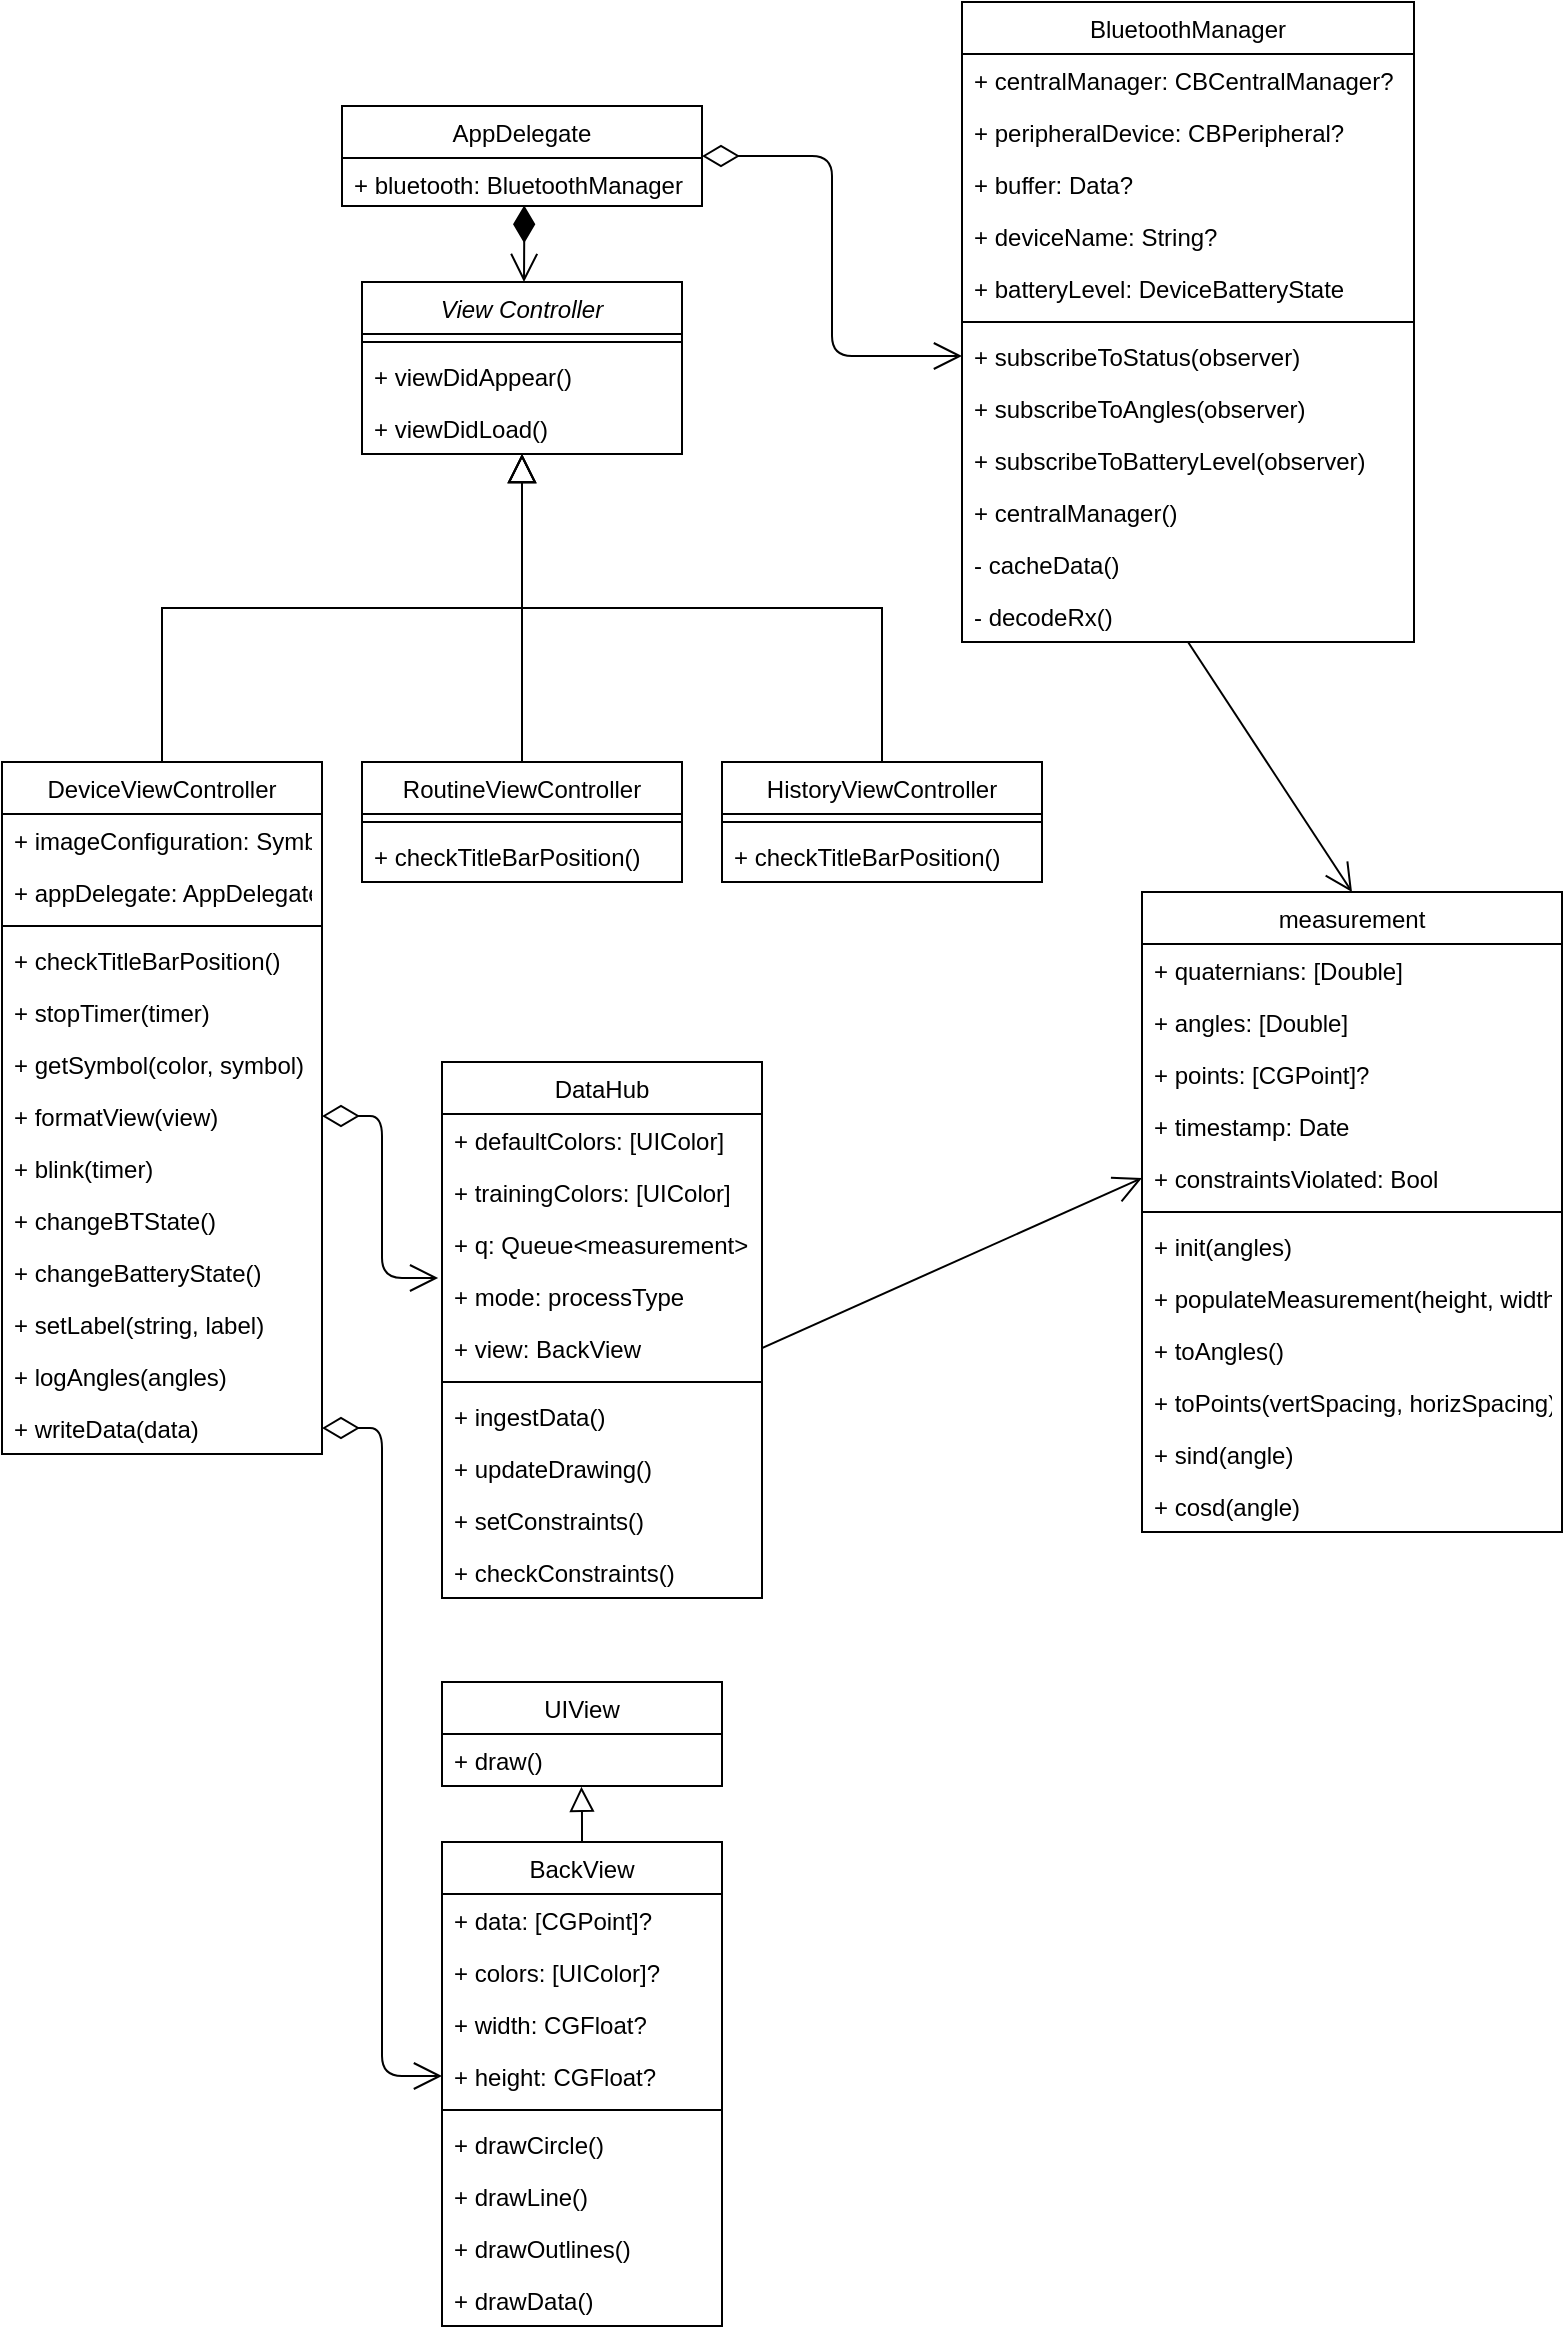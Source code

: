 <mxfile version="13.0.0" type="google"><diagram id="C5RBs43oDa-KdzZeNtuy" name="Page-1"><mxGraphModel dx="1426" dy="1714" grid="1" gridSize="10" guides="1" tooltips="1" connect="1" arrows="1" fold="1" page="1" pageScale="1" pageWidth="827" pageHeight="1169" math="0" shadow="0"><root><mxCell id="WIyWlLk6GJQsqaUBKTNV-0"/><mxCell id="WIyWlLk6GJQsqaUBKTNV-1" parent="WIyWlLk6GJQsqaUBKTNV-0"/><mxCell id="zkfFHV4jXpPFQw0GAbJ--12" value="" style="endArrow=block;endSize=12;endFill=0;shadow=0;strokeWidth=1;rounded=0;edgeStyle=elbowEdgeStyle;elbow=vertical;" parent="WIyWlLk6GJQsqaUBKTNV-1" source="zkfFHV4jXpPFQw0GAbJ--6" target="zkfFHV4jXpPFQw0GAbJ--0" edge="1"><mxGeometry width="160" relative="1" as="geometry"><mxPoint x="204" y="227" as="sourcePoint"/><mxPoint x="204" y="227" as="targetPoint"/></mxGeometry></mxCell><mxCell id="zkfFHV4jXpPFQw0GAbJ--16" value="" style="endArrow=block;endSize=12;endFill=0;shadow=0;strokeWidth=1;rounded=0;edgeStyle=elbowEdgeStyle;elbow=vertical;" parent="WIyWlLk6GJQsqaUBKTNV-1" source="zkfFHV4jXpPFQw0GAbJ--13" target="zkfFHV4jXpPFQw0GAbJ--0" edge="1"><mxGeometry width="160" relative="1" as="geometry"><mxPoint x="214" y="397" as="sourcePoint"/><mxPoint x="314" y="295" as="targetPoint"/></mxGeometry></mxCell><mxCell id="18sdfR9JPC7yHJMTR8Bw-5" value="" style="endArrow=block;endSize=12;endFill=0;shadow=0;strokeWidth=1;rounded=0;edgeStyle=elbowEdgeStyle;elbow=vertical;exitX=0.5;exitY=0;exitDx=0;exitDy=0;" edge="1" parent="WIyWlLk6GJQsqaUBKTNV-1" source="18sdfR9JPC7yHJMTR8Bw-2" target="zkfFHV4jXpPFQw0GAbJ--5"><mxGeometry width="160" relative="1" as="geometry"><mxPoint x="294" y="394" as="sourcePoint"/><mxPoint x="304" y="284" as="targetPoint"/></mxGeometry></mxCell><mxCell id="18sdfR9JPC7yHJMTR8Bw-11" value="" style="endArrow=open;html=1;endSize=12;startArrow=diamondThin;startSize=16;startFill=0;edgeStyle=orthogonalEdgeStyle;align=left;verticalAlign=bottom;exitX=1;exitY=0.5;exitDx=0;exitDy=0;" edge="1" parent="WIyWlLk6GJQsqaUBKTNV-1" source="18sdfR9JPC7yHJMTR8Bw-86" target="18sdfR9JPC7yHJMTR8Bw-49"><mxGeometry x="-0.03" y="102" relative="1" as="geometry"><mxPoint x="364" y="183" as="sourcePoint"/><mxPoint x="424" y="174" as="targetPoint"/><mxPoint x="-87" y="-101" as="offset"/></mxGeometry></mxCell><mxCell id="18sdfR9JPC7yHJMTR8Bw-23" value="" style="endArrow=open;endSize=12;html=1;entryX=0.5;entryY=0;entryDx=0;entryDy=0;exitX=0.5;exitY=1;exitDx=0;exitDy=0;" edge="1" parent="WIyWlLk6GJQsqaUBKTNV-1" source="18sdfR9JPC7yHJMTR8Bw-7" target="18sdfR9JPC7yHJMTR8Bw-13"><mxGeometry width="160" relative="1" as="geometry"><mxPoint x="554" y="264" as="sourcePoint"/><mxPoint x="704" y="314" as="targetPoint"/></mxGeometry></mxCell><mxCell id="18sdfR9JPC7yHJMTR8Bw-24" value="" style="endArrow=open;endSize=12;html=1;entryX=0;entryY=0.5;entryDx=0;entryDy=0;exitX=1;exitY=0.5;exitDx=0;exitDy=0;" edge="1" parent="WIyWlLk6GJQsqaUBKTNV-1" source="18sdfR9JPC7yHJMTR8Bw-39" target="18sdfR9JPC7yHJMTR8Bw-29"><mxGeometry width="160" relative="1" as="geometry"><mxPoint x="775" y="334" as="sourcePoint"/><mxPoint x="774" y="344" as="targetPoint"/></mxGeometry></mxCell><mxCell id="18sdfR9JPC7yHJMTR8Bw-93" value="" style="endArrow=open;html=1;endSize=12;startArrow=diamondThin;startSize=16;startFill=1;edgeStyle=orthogonalEdgeStyle;align=left;verticalAlign=bottom;exitX=0.506;exitY=0.987;exitDx=0;exitDy=0;exitPerimeter=0;" edge="1" parent="WIyWlLk6GJQsqaUBKTNV-1" source="18sdfR9JPC7yHJMTR8Bw-92"><mxGeometry x="0.487" y="69" relative="1" as="geometry"><mxPoint x="264" y="274" as="sourcePoint"/><mxPoint x="285" y="144" as="targetPoint"/><mxPoint x="-1" y="-1" as="offset"/></mxGeometry></mxCell><mxCell id="18sdfR9JPC7yHJMTR8Bw-94" value="" style="endArrow=block;endFill=0;html=1;edgeStyle=orthogonalEdgeStyle;align=left;verticalAlign=top;exitX=0.5;exitY=0;exitDx=0;exitDy=0;entryX=0.498;entryY=1.013;entryDx=0;entryDy=0;entryPerimeter=0;endSize=10;startSize=6;" edge="1" parent="WIyWlLk6GJQsqaUBKTNV-1" source="18sdfR9JPC7yHJMTR8Bw-55" target="18sdfR9JPC7yHJMTR8Bw-66"><mxGeometry x="-0.277" y="-100" relative="1" as="geometry"><mxPoint x="264" y="674" as="sourcePoint"/><mxPoint x="424" y="674" as="targetPoint"/><mxPoint as="offset"/></mxGeometry></mxCell><mxCell id="18sdfR9JPC7yHJMTR8Bw-95" value="" style="resizable=0;html=1;align=left;verticalAlign=bottom;labelBackgroundColor=#ffffff;fontSize=10;" connectable="0" vertex="1" parent="18sdfR9JPC7yHJMTR8Bw-94"><mxGeometry x="-1" relative="1" as="geometry"/></mxCell><mxCell id="18sdfR9JPC7yHJMTR8Bw-107" value="" style="endArrow=open;html=1;endSize=12;startArrow=diamondThin;startSize=16;startFill=0;edgeStyle=orthogonalEdgeStyle;align=left;verticalAlign=bottom;entryX=0;entryY=0.5;entryDx=0;entryDy=0;exitX=1;exitY=0.5;exitDx=0;exitDy=0;" edge="1" parent="WIyWlLk6GJQsqaUBKTNV-1" source="18sdfR9JPC7yHJMTR8Bw-85" target="18sdfR9JPC7yHJMTR8Bw-67"><mxGeometry x="-1" y="3" relative="1" as="geometry"><mxPoint x="94" y="734" as="sourcePoint"/><mxPoint x="394" y="494" as="targetPoint"/></mxGeometry></mxCell><mxCell id="18sdfR9JPC7yHJMTR8Bw-109" value="" style="endArrow=open;html=1;endSize=12;startArrow=diamondThin;startSize=16;startFill=0;edgeStyle=orthogonalEdgeStyle;align=left;verticalAlign=bottom;exitX=1;exitY=0.5;exitDx=0;exitDy=0;entryX=-0.012;entryY=1.154;entryDx=0;entryDy=0;entryPerimeter=0;" edge="1" parent="WIyWlLk6GJQsqaUBKTNV-1" source="18sdfR9JPC7yHJMTR8Bw-79" target="18sdfR9JPC7yHJMTR8Bw-20"><mxGeometry x="-1" y="3" relative="1" as="geometry"><mxPoint x="144" y="804" as="sourcePoint"/><mxPoint x="304" y="804" as="targetPoint"/></mxGeometry></mxCell><mxCell id="zkfFHV4jXpPFQw0GAbJ--6" value="DeviceViewController" style="swimlane;fontStyle=0;align=center;verticalAlign=top;childLayout=stackLayout;horizontal=1;startSize=26;horizontalStack=0;resizeParent=1;resizeLast=0;collapsible=1;marginBottom=0;rounded=0;shadow=0;strokeWidth=1;" parent="WIyWlLk6GJQsqaUBKTNV-1" vertex="1"><mxGeometry x="24" y="384" width="160" height="346" as="geometry"><mxRectangle x="130" y="380" width="160" height="26" as="alternateBounds"/></mxGeometry></mxCell><mxCell id="zkfFHV4jXpPFQw0GAbJ--7" value="+ imageConfiguration: SymbolConfiguration" style="text;align=left;verticalAlign=top;spacingLeft=4;spacingRight=4;overflow=hidden;rotatable=0;points=[[0,0.5],[1,0.5]];portConstraint=eastwest;" parent="zkfFHV4jXpPFQw0GAbJ--6" vertex="1"><mxGeometry y="26" width="160" height="26" as="geometry"/></mxCell><mxCell id="zkfFHV4jXpPFQw0GAbJ--8" value="+ appDelegate: AppDelegate?" style="text;align=left;verticalAlign=top;spacingLeft=4;spacingRight=4;overflow=hidden;rotatable=0;points=[[0,0.5],[1,0.5]];portConstraint=eastwest;rounded=0;shadow=0;html=0;" parent="zkfFHV4jXpPFQw0GAbJ--6" vertex="1"><mxGeometry y="52" width="160" height="26" as="geometry"/></mxCell><mxCell id="zkfFHV4jXpPFQw0GAbJ--9" value="" style="line;html=1;strokeWidth=1;align=left;verticalAlign=middle;spacingTop=-1;spacingLeft=3;spacingRight=3;rotatable=0;labelPosition=right;points=[];portConstraint=eastwest;" parent="zkfFHV4jXpPFQw0GAbJ--6" vertex="1"><mxGeometry y="78" width="160" height="8" as="geometry"/></mxCell><mxCell id="18sdfR9JPC7yHJMTR8Bw-75" value="+ checkTitleBarPosition()" style="text;align=left;verticalAlign=top;spacingLeft=4;spacingRight=4;overflow=hidden;rotatable=0;points=[[0,0.5],[1,0.5]];portConstraint=eastwest;" vertex="1" parent="zkfFHV4jXpPFQw0GAbJ--6"><mxGeometry y="86" width="160" height="26" as="geometry"/></mxCell><mxCell id="18sdfR9JPC7yHJMTR8Bw-77" value="+ stopTimer(timer)" style="text;align=left;verticalAlign=top;spacingLeft=4;spacingRight=4;overflow=hidden;rotatable=0;points=[[0,0.5],[1,0.5]];portConstraint=eastwest;" vertex="1" parent="zkfFHV4jXpPFQw0GAbJ--6"><mxGeometry y="112" width="160" height="26" as="geometry"/></mxCell><mxCell id="18sdfR9JPC7yHJMTR8Bw-78" value="+ getSymbol(color, symbol)" style="text;align=left;verticalAlign=top;spacingLeft=4;spacingRight=4;overflow=hidden;rotatable=0;points=[[0,0.5],[1,0.5]];portConstraint=eastwest;" vertex="1" parent="zkfFHV4jXpPFQw0GAbJ--6"><mxGeometry y="138" width="160" height="26" as="geometry"/></mxCell><mxCell id="18sdfR9JPC7yHJMTR8Bw-79" value="+ formatView(view)" style="text;align=left;verticalAlign=top;spacingLeft=4;spacingRight=4;overflow=hidden;rotatable=0;points=[[0,0.5],[1,0.5]];portConstraint=eastwest;" vertex="1" parent="zkfFHV4jXpPFQw0GAbJ--6"><mxGeometry y="164" width="160" height="26" as="geometry"/></mxCell><mxCell id="18sdfR9JPC7yHJMTR8Bw-80" value="+ blink(timer)" style="text;align=left;verticalAlign=top;spacingLeft=4;spacingRight=4;overflow=hidden;rotatable=0;points=[[0,0.5],[1,0.5]];portConstraint=eastwest;" vertex="1" parent="zkfFHV4jXpPFQw0GAbJ--6"><mxGeometry y="190" width="160" height="26" as="geometry"/></mxCell><mxCell id="18sdfR9JPC7yHJMTR8Bw-81" value="+ changeBTState()" style="text;align=left;verticalAlign=top;spacingLeft=4;spacingRight=4;overflow=hidden;rotatable=0;points=[[0,0.5],[1,0.5]];portConstraint=eastwest;" vertex="1" parent="zkfFHV4jXpPFQw0GAbJ--6"><mxGeometry y="216" width="160" height="26" as="geometry"/></mxCell><mxCell id="18sdfR9JPC7yHJMTR8Bw-82" value="+ changeBatteryState()" style="text;align=left;verticalAlign=top;spacingLeft=4;spacingRight=4;overflow=hidden;rotatable=0;points=[[0,0.5],[1,0.5]];portConstraint=eastwest;" vertex="1" parent="zkfFHV4jXpPFQw0GAbJ--6"><mxGeometry y="242" width="160" height="26" as="geometry"/></mxCell><mxCell id="18sdfR9JPC7yHJMTR8Bw-83" value="+ setLabel(string, label)" style="text;align=left;verticalAlign=top;spacingLeft=4;spacingRight=4;overflow=hidden;rotatable=0;points=[[0,0.5],[1,0.5]];portConstraint=eastwest;" vertex="1" parent="zkfFHV4jXpPFQw0GAbJ--6"><mxGeometry y="268" width="160" height="26" as="geometry"/></mxCell><mxCell id="18sdfR9JPC7yHJMTR8Bw-84" value="+ logAngles(angles)" style="text;align=left;verticalAlign=top;spacingLeft=4;spacingRight=4;overflow=hidden;rotatable=0;points=[[0,0.5],[1,0.5]];portConstraint=eastwest;" vertex="1" parent="zkfFHV4jXpPFQw0GAbJ--6"><mxGeometry y="294" width="160" height="26" as="geometry"/></mxCell><mxCell id="18sdfR9JPC7yHJMTR8Bw-85" value="+ writeData(data)" style="text;align=left;verticalAlign=top;spacingLeft=4;spacingRight=4;overflow=hidden;rotatable=0;points=[[0,0.5],[1,0.5]];portConstraint=eastwest;" vertex="1" parent="zkfFHV4jXpPFQw0GAbJ--6"><mxGeometry y="320" width="160" height="26" as="geometry"/></mxCell><mxCell id="zkfFHV4jXpPFQw0GAbJ--13" value="RoutineViewController" style="swimlane;fontStyle=0;align=center;verticalAlign=top;childLayout=stackLayout;horizontal=1;startSize=26;horizontalStack=0;resizeParent=1;resizeLast=0;collapsible=1;marginBottom=0;rounded=0;shadow=0;strokeWidth=1;" parent="WIyWlLk6GJQsqaUBKTNV-1" vertex="1"><mxGeometry x="204" y="384" width="160" height="60" as="geometry"><mxRectangle x="340" y="380" width="170" height="26" as="alternateBounds"/></mxGeometry></mxCell><mxCell id="zkfFHV4jXpPFQw0GAbJ--15" value="" style="line;html=1;strokeWidth=1;align=left;verticalAlign=middle;spacingTop=-1;spacingLeft=3;spacingRight=3;rotatable=0;labelPosition=right;points=[];portConstraint=eastwest;" parent="zkfFHV4jXpPFQw0GAbJ--13" vertex="1"><mxGeometry y="26" width="160" height="8" as="geometry"/></mxCell><mxCell id="18sdfR9JPC7yHJMTR8Bw-73" value="+ checkTitleBarPosition()" style="text;align=left;verticalAlign=top;spacingLeft=4;spacingRight=4;overflow=hidden;rotatable=0;points=[[0,0.5],[1,0.5]];portConstraint=eastwest;" vertex="1" parent="zkfFHV4jXpPFQw0GAbJ--13"><mxGeometry y="34" width="160" height="26" as="geometry"/></mxCell><mxCell id="18sdfR9JPC7yHJMTR8Bw-2" value="HistoryViewController" style="swimlane;fontStyle=0;align=center;verticalAlign=top;childLayout=stackLayout;horizontal=1;startSize=26;horizontalStack=0;resizeParent=1;resizeLast=0;collapsible=1;marginBottom=0;rounded=0;shadow=0;strokeWidth=1;" vertex="1" parent="WIyWlLk6GJQsqaUBKTNV-1"><mxGeometry x="384" y="384" width="160" height="60" as="geometry"><mxRectangle x="340" y="380" width="170" height="26" as="alternateBounds"/></mxGeometry></mxCell><mxCell id="18sdfR9JPC7yHJMTR8Bw-4" value="" style="line;html=1;strokeWidth=1;align=left;verticalAlign=middle;spacingTop=-1;spacingLeft=3;spacingRight=3;rotatable=0;labelPosition=right;points=[];portConstraint=eastwest;" vertex="1" parent="18sdfR9JPC7yHJMTR8Bw-2"><mxGeometry y="26" width="160" height="8" as="geometry"/></mxCell><mxCell id="18sdfR9JPC7yHJMTR8Bw-74" value="+ checkTitleBarPosition()" style="text;align=left;verticalAlign=top;spacingLeft=4;spacingRight=4;overflow=hidden;rotatable=0;points=[[0,0.5],[1,0.5]];portConstraint=eastwest;" vertex="1" parent="18sdfR9JPC7yHJMTR8Bw-2"><mxGeometry y="34" width="160" height="26" as="geometry"/></mxCell><mxCell id="zkfFHV4jXpPFQw0GAbJ--0" value="View Controller" style="swimlane;fontStyle=2;align=center;verticalAlign=top;childLayout=stackLayout;horizontal=1;startSize=26;horizontalStack=0;resizeParent=1;resizeLast=0;collapsible=1;marginBottom=0;rounded=0;shadow=0;strokeWidth=1;" parent="WIyWlLk6GJQsqaUBKTNV-1" vertex="1"><mxGeometry x="204" y="144" width="160" height="86" as="geometry"><mxRectangle x="230" y="140" width="160" height="26" as="alternateBounds"/></mxGeometry></mxCell><mxCell id="zkfFHV4jXpPFQw0GAbJ--4" value="" style="line;html=1;strokeWidth=1;align=left;verticalAlign=middle;spacingTop=-1;spacingLeft=3;spacingRight=3;rotatable=0;labelPosition=right;points=[];portConstraint=eastwest;" parent="zkfFHV4jXpPFQw0GAbJ--0" vertex="1"><mxGeometry y="26" width="160" height="8" as="geometry"/></mxCell><mxCell id="18sdfR9JPC7yHJMTR8Bw-6" value="+ viewDidAppear()" style="text;align=left;verticalAlign=top;spacingLeft=4;spacingRight=4;overflow=hidden;rotatable=0;points=[[0,0.5],[1,0.5]];portConstraint=eastwest;" vertex="1" parent="zkfFHV4jXpPFQw0GAbJ--0"><mxGeometry y="34" width="160" height="26" as="geometry"/></mxCell><mxCell id="zkfFHV4jXpPFQw0GAbJ--5" value="+ viewDidLoad()" style="text;align=left;verticalAlign=top;spacingLeft=4;spacingRight=4;overflow=hidden;rotatable=0;points=[[0,0.5],[1,0.5]];portConstraint=eastwest;" parent="zkfFHV4jXpPFQw0GAbJ--0" vertex="1"><mxGeometry y="60" width="160" height="26" as="geometry"/></mxCell><mxCell id="18sdfR9JPC7yHJMTR8Bw-13" value="measurement" style="swimlane;fontStyle=0;childLayout=stackLayout;horizontal=1;startSize=26;fillColor=none;horizontalStack=0;resizeParent=1;resizeParentMax=0;resizeLast=0;collapsible=1;marginBottom=0;strokeColor=#000000;strokeWidth=1;" vertex="1" parent="WIyWlLk6GJQsqaUBKTNV-1"><mxGeometry x="594" y="449" width="210" height="320" as="geometry"/></mxCell><mxCell id="18sdfR9JPC7yHJMTR8Bw-14" value="+ quaternians: [Double]" style="text;strokeColor=none;fillColor=none;align=left;verticalAlign=top;spacingLeft=4;spacingRight=4;overflow=hidden;rotatable=0;points=[[0,0.5],[1,0.5]];portConstraint=eastwest;" vertex="1" parent="18sdfR9JPC7yHJMTR8Bw-13"><mxGeometry y="26" width="210" height="26" as="geometry"/></mxCell><mxCell id="18sdfR9JPC7yHJMTR8Bw-15" value="+ angles: [Double]" style="text;strokeColor=none;fillColor=none;align=left;verticalAlign=top;spacingLeft=4;spacingRight=4;overflow=hidden;rotatable=0;points=[[0,0.5],[1,0.5]];portConstraint=eastwest;" vertex="1" parent="18sdfR9JPC7yHJMTR8Bw-13"><mxGeometry y="52" width="210" height="26" as="geometry"/></mxCell><mxCell id="18sdfR9JPC7yHJMTR8Bw-16" value="+ points: [CGPoint]?" style="text;strokeColor=none;fillColor=none;align=left;verticalAlign=top;spacingLeft=4;spacingRight=4;overflow=hidden;rotatable=0;points=[[0,0.5],[1,0.5]];portConstraint=eastwest;" vertex="1" parent="18sdfR9JPC7yHJMTR8Bw-13"><mxGeometry y="78" width="210" height="26" as="geometry"/></mxCell><mxCell id="18sdfR9JPC7yHJMTR8Bw-28" value="+ timestamp: Date" style="text;strokeColor=none;fillColor=none;align=left;verticalAlign=top;spacingLeft=4;spacingRight=4;overflow=hidden;rotatable=0;points=[[0,0.5],[1,0.5]];portConstraint=eastwest;" vertex="1" parent="18sdfR9JPC7yHJMTR8Bw-13"><mxGeometry y="104" width="210" height="26" as="geometry"/></mxCell><mxCell id="18sdfR9JPC7yHJMTR8Bw-29" value="+ constraintsViolated: Bool" style="text;strokeColor=none;fillColor=none;align=left;verticalAlign=top;spacingLeft=4;spacingRight=4;overflow=hidden;rotatable=0;points=[[0,0.5],[1,0.5]];portConstraint=eastwest;" vertex="1" parent="18sdfR9JPC7yHJMTR8Bw-13"><mxGeometry y="130" width="210" height="26" as="geometry"/></mxCell><mxCell id="18sdfR9JPC7yHJMTR8Bw-30" value="" style="line;html=1;strokeWidth=1;align=left;verticalAlign=middle;spacingTop=-1;spacingLeft=3;spacingRight=3;rotatable=0;labelPosition=right;points=[];portConstraint=eastwest;" vertex="1" parent="18sdfR9JPC7yHJMTR8Bw-13"><mxGeometry y="156" width="210" height="8" as="geometry"/></mxCell><mxCell id="18sdfR9JPC7yHJMTR8Bw-31" value="+ init(angles)" style="text;strokeColor=none;fillColor=none;align=left;verticalAlign=top;spacingLeft=4;spacingRight=4;overflow=hidden;rotatable=0;points=[[0,0.5],[1,0.5]];portConstraint=eastwest;" vertex="1" parent="18sdfR9JPC7yHJMTR8Bw-13"><mxGeometry y="164" width="210" height="26" as="geometry"/></mxCell><mxCell id="18sdfR9JPC7yHJMTR8Bw-32" value="+ populateMeasurement(height, width)" style="text;strokeColor=none;fillColor=none;align=left;verticalAlign=top;spacingLeft=4;spacingRight=4;overflow=hidden;rotatable=0;points=[[0,0.5],[1,0.5]];portConstraint=eastwest;" vertex="1" parent="18sdfR9JPC7yHJMTR8Bw-13"><mxGeometry y="190" width="210" height="26" as="geometry"/></mxCell><mxCell id="18sdfR9JPC7yHJMTR8Bw-33" value="+ toAngles()" style="text;strokeColor=none;fillColor=none;align=left;verticalAlign=top;spacingLeft=4;spacingRight=4;overflow=hidden;rotatable=0;points=[[0,0.5],[1,0.5]];portConstraint=eastwest;" vertex="1" parent="18sdfR9JPC7yHJMTR8Bw-13"><mxGeometry y="216" width="210" height="26" as="geometry"/></mxCell><mxCell id="18sdfR9JPC7yHJMTR8Bw-34" value="+ toPoints(vertSpacing, horizSpacing)" style="text;strokeColor=none;fillColor=none;align=left;verticalAlign=top;spacingLeft=4;spacingRight=4;overflow=hidden;rotatable=0;points=[[0,0.5],[1,0.5]];portConstraint=eastwest;" vertex="1" parent="18sdfR9JPC7yHJMTR8Bw-13"><mxGeometry y="242" width="210" height="26" as="geometry"/></mxCell><mxCell id="18sdfR9JPC7yHJMTR8Bw-35" value="+ sind(angle)" style="text;strokeColor=none;fillColor=none;align=left;verticalAlign=top;spacingLeft=4;spacingRight=4;overflow=hidden;rotatable=0;points=[[0,0.5],[1,0.5]];portConstraint=eastwest;" vertex="1" parent="18sdfR9JPC7yHJMTR8Bw-13"><mxGeometry y="268" width="210" height="26" as="geometry"/></mxCell><mxCell id="18sdfR9JPC7yHJMTR8Bw-36" value="+ cosd(angle)" style="text;strokeColor=none;fillColor=none;align=left;verticalAlign=top;spacingLeft=4;spacingRight=4;overflow=hidden;rotatable=0;points=[[0,0.5],[1,0.5]];portConstraint=eastwest;" vertex="1" parent="18sdfR9JPC7yHJMTR8Bw-13"><mxGeometry y="294" width="210" height="26" as="geometry"/></mxCell><mxCell id="18sdfR9JPC7yHJMTR8Bw-7" value="BluetoothManager" style="swimlane;fontStyle=0;childLayout=stackLayout;horizontal=1;startSize=26;fillColor=none;horizontalStack=0;resizeParent=1;resizeParentMax=0;resizeLast=0;collapsible=1;marginBottom=0;strokeColor=#000000;strokeWidth=1;" vertex="1" parent="WIyWlLk6GJQsqaUBKTNV-1"><mxGeometry x="504" y="4" width="226" height="320" as="geometry"/></mxCell><mxCell id="18sdfR9JPC7yHJMTR8Bw-25" value="+ centralManager: CBCentralManager?" style="text;strokeColor=none;fillColor=none;align=left;verticalAlign=top;spacingLeft=4;spacingRight=4;overflow=hidden;rotatable=0;points=[[0,0.5],[1,0.5]];portConstraint=eastwest;" vertex="1" parent="18sdfR9JPC7yHJMTR8Bw-7"><mxGeometry y="26" width="226" height="26" as="geometry"/></mxCell><mxCell id="18sdfR9JPC7yHJMTR8Bw-26" value="+ peripheralDevice: CBPeripheral?" style="text;strokeColor=none;fillColor=none;align=left;verticalAlign=top;spacingLeft=4;spacingRight=4;overflow=hidden;rotatable=0;points=[[0,0.5],[1,0.5]];portConstraint=eastwest;" vertex="1" parent="18sdfR9JPC7yHJMTR8Bw-7"><mxGeometry y="52" width="226" height="26" as="geometry"/></mxCell><mxCell id="18sdfR9JPC7yHJMTR8Bw-27" value="+ buffer: Data?" style="text;strokeColor=none;fillColor=none;align=left;verticalAlign=top;spacingLeft=4;spacingRight=4;overflow=hidden;rotatable=0;points=[[0,0.5],[1,0.5]];portConstraint=eastwest;" vertex="1" parent="18sdfR9JPC7yHJMTR8Bw-7"><mxGeometry y="78" width="226" height="26" as="geometry"/></mxCell><mxCell id="18sdfR9JPC7yHJMTR8Bw-46" value="+ deviceName: String?" style="text;strokeColor=none;fillColor=none;align=left;verticalAlign=top;spacingLeft=4;spacingRight=4;overflow=hidden;rotatable=0;points=[[0,0.5],[1,0.5]];portConstraint=eastwest;" vertex="1" parent="18sdfR9JPC7yHJMTR8Bw-7"><mxGeometry y="104" width="226" height="26" as="geometry"/></mxCell><mxCell id="18sdfR9JPC7yHJMTR8Bw-47" value="+ batteryLevel: DeviceBatteryState" style="text;strokeColor=none;fillColor=none;align=left;verticalAlign=top;spacingLeft=4;spacingRight=4;overflow=hidden;rotatable=0;points=[[0,0.5],[1,0.5]];portConstraint=eastwest;" vertex="1" parent="18sdfR9JPC7yHJMTR8Bw-7"><mxGeometry y="130" width="226" height="26" as="geometry"/></mxCell><mxCell id="18sdfR9JPC7yHJMTR8Bw-48" value="" style="line;html=1;strokeWidth=1;align=left;verticalAlign=middle;spacingTop=-1;spacingLeft=3;spacingRight=3;rotatable=0;labelPosition=right;points=[];portConstraint=eastwest;" vertex="1" parent="18sdfR9JPC7yHJMTR8Bw-7"><mxGeometry y="156" width="226" height="8" as="geometry"/></mxCell><mxCell id="18sdfR9JPC7yHJMTR8Bw-49" value="+ subscribeToStatus(observer)" style="text;strokeColor=none;fillColor=none;align=left;verticalAlign=top;spacingLeft=4;spacingRight=4;overflow=hidden;rotatable=0;points=[[0,0.5],[1,0.5]];portConstraint=eastwest;" vertex="1" parent="18sdfR9JPC7yHJMTR8Bw-7"><mxGeometry y="164" width="226" height="26" as="geometry"/></mxCell><mxCell id="18sdfR9JPC7yHJMTR8Bw-50" value="+ subscribeToAngles(observer)" style="text;strokeColor=none;fillColor=none;align=left;verticalAlign=top;spacingLeft=4;spacingRight=4;overflow=hidden;rotatable=0;points=[[0,0.5],[1,0.5]];portConstraint=eastwest;" vertex="1" parent="18sdfR9JPC7yHJMTR8Bw-7"><mxGeometry y="190" width="226" height="26" as="geometry"/></mxCell><mxCell id="18sdfR9JPC7yHJMTR8Bw-51" value="+ subscribeToBatteryLevel(observer)" style="text;strokeColor=none;fillColor=none;align=left;verticalAlign=top;spacingLeft=4;spacingRight=4;overflow=hidden;rotatable=0;points=[[0,0.5],[1,0.5]];portConstraint=eastwest;" vertex="1" parent="18sdfR9JPC7yHJMTR8Bw-7"><mxGeometry y="216" width="226" height="26" as="geometry"/></mxCell><mxCell id="18sdfR9JPC7yHJMTR8Bw-52" value="+ centralManager()" style="text;strokeColor=none;fillColor=none;align=left;verticalAlign=top;spacingLeft=4;spacingRight=4;overflow=hidden;rotatable=0;points=[[0,0.5],[1,0.5]];portConstraint=eastwest;" vertex="1" parent="18sdfR9JPC7yHJMTR8Bw-7"><mxGeometry y="242" width="226" height="26" as="geometry"/></mxCell><mxCell id="18sdfR9JPC7yHJMTR8Bw-53" value="- cacheData()" style="text;strokeColor=none;fillColor=none;align=left;verticalAlign=top;spacingLeft=4;spacingRight=4;overflow=hidden;rotatable=0;points=[[0,0.5],[1,0.5]];portConstraint=eastwest;" vertex="1" parent="18sdfR9JPC7yHJMTR8Bw-7"><mxGeometry y="268" width="226" height="26" as="geometry"/></mxCell><mxCell id="18sdfR9JPC7yHJMTR8Bw-54" value="- decodeRx()" style="text;strokeColor=none;fillColor=none;align=left;verticalAlign=top;spacingLeft=4;spacingRight=4;overflow=hidden;rotatable=0;points=[[0,0.5],[1,0.5]];portConstraint=eastwest;" vertex="1" parent="18sdfR9JPC7yHJMTR8Bw-7"><mxGeometry y="294" width="226" height="26" as="geometry"/></mxCell><mxCell id="18sdfR9JPC7yHJMTR8Bw-86" value="AppDelegate" style="swimlane;fontStyle=0;childLayout=stackLayout;horizontal=1;startSize=26;fillColor=none;horizontalStack=0;resizeParent=1;resizeParentMax=0;resizeLast=0;collapsible=1;marginBottom=0;strokeColor=#000000;strokeWidth=1;" vertex="1" parent="WIyWlLk6GJQsqaUBKTNV-1"><mxGeometry x="194" y="56" width="180" height="50" as="geometry"/></mxCell><mxCell id="18sdfR9JPC7yHJMTR8Bw-92" value="+ bluetooth: BluetoothManager" style="text;align=left;verticalAlign=top;spacingLeft=4;spacingRight=4;overflow=hidden;rotatable=0;points=[[0,0.5],[1,0.5]];portConstraint=eastwest;" vertex="1" parent="18sdfR9JPC7yHJMTR8Bw-86"><mxGeometry y="26" width="180" height="24" as="geometry"/></mxCell><mxCell id="18sdfR9JPC7yHJMTR8Bw-55" value="BackView" style="swimlane;fontStyle=0;childLayout=stackLayout;horizontal=1;startSize=26;fillColor=none;horizontalStack=0;resizeParent=1;resizeParentMax=0;resizeLast=0;collapsible=1;marginBottom=0;strokeColor=#000000;strokeWidth=1;" vertex="1" parent="WIyWlLk6GJQsqaUBKTNV-1"><mxGeometry x="244" y="924" width="140" height="242" as="geometry"/></mxCell><mxCell id="18sdfR9JPC7yHJMTR8Bw-56" value="+ data: [CGPoint]?" style="text;strokeColor=none;fillColor=none;align=left;verticalAlign=top;spacingLeft=4;spacingRight=4;overflow=hidden;rotatable=0;points=[[0,0.5],[1,0.5]];portConstraint=eastwest;" vertex="1" parent="18sdfR9JPC7yHJMTR8Bw-55"><mxGeometry y="26" width="140" height="26" as="geometry"/></mxCell><mxCell id="18sdfR9JPC7yHJMTR8Bw-57" value="+ colors: [UIColor]?" style="text;strokeColor=none;fillColor=none;align=left;verticalAlign=top;spacingLeft=4;spacingRight=4;overflow=hidden;rotatable=0;points=[[0,0.5],[1,0.5]];portConstraint=eastwest;" vertex="1" parent="18sdfR9JPC7yHJMTR8Bw-55"><mxGeometry y="52" width="140" height="26" as="geometry"/></mxCell><mxCell id="18sdfR9JPC7yHJMTR8Bw-58" value="+ width: CGFloat?" style="text;strokeColor=none;fillColor=none;align=left;verticalAlign=top;spacingLeft=4;spacingRight=4;overflow=hidden;rotatable=0;points=[[0,0.5],[1,0.5]];portConstraint=eastwest;" vertex="1" parent="18sdfR9JPC7yHJMTR8Bw-55"><mxGeometry y="78" width="140" height="26" as="geometry"/></mxCell><mxCell id="18sdfR9JPC7yHJMTR8Bw-67" value="+ height: CGFloat?" style="text;strokeColor=none;fillColor=none;align=left;verticalAlign=top;spacingLeft=4;spacingRight=4;overflow=hidden;rotatable=0;points=[[0,0.5],[1,0.5]];portConstraint=eastwest;" vertex="1" parent="18sdfR9JPC7yHJMTR8Bw-55"><mxGeometry y="104" width="140" height="26" as="geometry"/></mxCell><mxCell id="18sdfR9JPC7yHJMTR8Bw-68" value="" style="line;html=1;strokeWidth=1;align=left;verticalAlign=middle;spacingTop=-1;spacingLeft=3;spacingRight=3;rotatable=0;labelPosition=right;points=[];portConstraint=eastwest;" vertex="1" parent="18sdfR9JPC7yHJMTR8Bw-55"><mxGeometry y="130" width="140" height="8" as="geometry"/></mxCell><mxCell id="18sdfR9JPC7yHJMTR8Bw-69" value="+ drawCircle()" style="text;strokeColor=none;fillColor=none;align=left;verticalAlign=top;spacingLeft=4;spacingRight=4;overflow=hidden;rotatable=0;points=[[0,0.5],[1,0.5]];portConstraint=eastwest;" vertex="1" parent="18sdfR9JPC7yHJMTR8Bw-55"><mxGeometry y="138" width="140" height="26" as="geometry"/></mxCell><mxCell id="18sdfR9JPC7yHJMTR8Bw-70" value="+ drawLine()" style="text;strokeColor=none;fillColor=none;align=left;verticalAlign=top;spacingLeft=4;spacingRight=4;overflow=hidden;rotatable=0;points=[[0,0.5],[1,0.5]];portConstraint=eastwest;" vertex="1" parent="18sdfR9JPC7yHJMTR8Bw-55"><mxGeometry y="164" width="140" height="26" as="geometry"/></mxCell><mxCell id="18sdfR9JPC7yHJMTR8Bw-71" value="+ drawOutlines()" style="text;strokeColor=none;fillColor=none;align=left;verticalAlign=top;spacingLeft=4;spacingRight=4;overflow=hidden;rotatable=0;points=[[0,0.5],[1,0.5]];portConstraint=eastwest;" vertex="1" parent="18sdfR9JPC7yHJMTR8Bw-55"><mxGeometry y="190" width="140" height="26" as="geometry"/></mxCell><mxCell id="18sdfR9JPC7yHJMTR8Bw-72" value="+ drawData()" style="text;strokeColor=none;fillColor=none;align=left;verticalAlign=top;spacingLeft=4;spacingRight=4;overflow=hidden;rotatable=0;points=[[0,0.5],[1,0.5]];portConstraint=eastwest;" vertex="1" parent="18sdfR9JPC7yHJMTR8Bw-55"><mxGeometry y="216" width="140" height="26" as="geometry"/></mxCell><mxCell id="18sdfR9JPC7yHJMTR8Bw-63" value="UIView" style="swimlane;fontStyle=0;childLayout=stackLayout;horizontal=1;startSize=26;fillColor=none;horizontalStack=0;resizeParent=1;resizeParentMax=0;resizeLast=0;collapsible=1;marginBottom=0;strokeColor=#000000;strokeWidth=1;" vertex="1" parent="WIyWlLk6GJQsqaUBKTNV-1"><mxGeometry x="244" y="844" width="140" height="52" as="geometry"/></mxCell><mxCell id="18sdfR9JPC7yHJMTR8Bw-66" value="+ draw()" style="text;strokeColor=none;fillColor=none;align=left;verticalAlign=top;spacingLeft=4;spacingRight=4;overflow=hidden;rotatable=0;points=[[0,0.5],[1,0.5]];portConstraint=eastwest;" vertex="1" parent="18sdfR9JPC7yHJMTR8Bw-63"><mxGeometry y="26" width="140" height="26" as="geometry"/></mxCell><mxCell id="18sdfR9JPC7yHJMTR8Bw-17" value="DataHub" style="swimlane;fontStyle=0;childLayout=stackLayout;horizontal=1;startSize=26;fillColor=none;horizontalStack=0;resizeParent=1;resizeParentMax=0;resizeLast=0;collapsible=1;marginBottom=0;strokeColor=#000000;strokeWidth=1;" vertex="1" parent="WIyWlLk6GJQsqaUBKTNV-1"><mxGeometry x="244" y="534" width="160" height="268" as="geometry"/></mxCell><mxCell id="18sdfR9JPC7yHJMTR8Bw-18" value="+ defaultColors: [UIColor]" style="text;strokeColor=none;fillColor=none;align=left;verticalAlign=top;spacingLeft=4;spacingRight=4;overflow=hidden;rotatable=0;points=[[0,0.5],[1,0.5]];portConstraint=eastwest;" vertex="1" parent="18sdfR9JPC7yHJMTR8Bw-17"><mxGeometry y="26" width="160" height="26" as="geometry"/></mxCell><mxCell id="18sdfR9JPC7yHJMTR8Bw-19" value="+ trainingColors: [UIColor]" style="text;strokeColor=none;fillColor=none;align=left;verticalAlign=top;spacingLeft=4;spacingRight=4;overflow=hidden;rotatable=0;points=[[0,0.5],[1,0.5]];portConstraint=eastwest;" vertex="1" parent="18sdfR9JPC7yHJMTR8Bw-17"><mxGeometry y="52" width="160" height="26" as="geometry"/></mxCell><mxCell id="18sdfR9JPC7yHJMTR8Bw-20" value="+ q: Queue&lt;measurement&gt;" style="text;strokeColor=none;fillColor=none;align=left;verticalAlign=top;spacingLeft=4;spacingRight=4;overflow=hidden;rotatable=0;points=[[0,0.5],[1,0.5]];portConstraint=eastwest;" vertex="1" parent="18sdfR9JPC7yHJMTR8Bw-17"><mxGeometry y="78" width="160" height="26" as="geometry"/></mxCell><mxCell id="18sdfR9JPC7yHJMTR8Bw-38" value="+ mode: processType" style="text;strokeColor=none;fillColor=none;align=left;verticalAlign=top;spacingLeft=4;spacingRight=4;overflow=hidden;rotatable=0;points=[[0,0.5],[1,0.5]];portConstraint=eastwest;" vertex="1" parent="18sdfR9JPC7yHJMTR8Bw-17"><mxGeometry y="104" width="160" height="26" as="geometry"/></mxCell><mxCell id="18sdfR9JPC7yHJMTR8Bw-39" value="+ view: BackView" style="text;strokeColor=none;fillColor=none;align=left;verticalAlign=top;spacingLeft=4;spacingRight=4;overflow=hidden;rotatable=0;points=[[0,0.5],[1,0.5]];portConstraint=eastwest;" vertex="1" parent="18sdfR9JPC7yHJMTR8Bw-17"><mxGeometry y="130" width="160" height="26" as="geometry"/></mxCell><mxCell id="18sdfR9JPC7yHJMTR8Bw-41" value="" style="line;html=1;strokeWidth=1;align=left;verticalAlign=middle;spacingTop=-1;spacingLeft=3;spacingRight=3;rotatable=0;labelPosition=right;points=[];portConstraint=eastwest;" vertex="1" parent="18sdfR9JPC7yHJMTR8Bw-17"><mxGeometry y="156" width="160" height="8" as="geometry"/></mxCell><mxCell id="18sdfR9JPC7yHJMTR8Bw-42" value="+ ingestData()" style="text;strokeColor=none;fillColor=none;align=left;verticalAlign=top;spacingLeft=4;spacingRight=4;overflow=hidden;rotatable=0;points=[[0,0.5],[1,0.5]];portConstraint=eastwest;" vertex="1" parent="18sdfR9JPC7yHJMTR8Bw-17"><mxGeometry y="164" width="160" height="26" as="geometry"/></mxCell><mxCell id="18sdfR9JPC7yHJMTR8Bw-43" value="+ updateDrawing()" style="text;strokeColor=none;fillColor=none;align=left;verticalAlign=top;spacingLeft=4;spacingRight=4;overflow=hidden;rotatable=0;points=[[0,0.5],[1,0.5]];portConstraint=eastwest;" vertex="1" parent="18sdfR9JPC7yHJMTR8Bw-17"><mxGeometry y="190" width="160" height="26" as="geometry"/></mxCell><mxCell id="18sdfR9JPC7yHJMTR8Bw-44" value="+ setConstraints()" style="text;strokeColor=none;fillColor=none;align=left;verticalAlign=top;spacingLeft=4;spacingRight=4;overflow=hidden;rotatable=0;points=[[0,0.5],[1,0.5]];portConstraint=eastwest;" vertex="1" parent="18sdfR9JPC7yHJMTR8Bw-17"><mxGeometry y="216" width="160" height="26" as="geometry"/></mxCell><mxCell id="18sdfR9JPC7yHJMTR8Bw-45" value="+ checkConstraints()" style="text;strokeColor=none;fillColor=none;align=left;verticalAlign=top;spacingLeft=4;spacingRight=4;overflow=hidden;rotatable=0;points=[[0,0.5],[1,0.5]];portConstraint=eastwest;" vertex="1" parent="18sdfR9JPC7yHJMTR8Bw-17"><mxGeometry y="242" width="160" height="26" as="geometry"/></mxCell></root></mxGraphModel></diagram></mxfile>